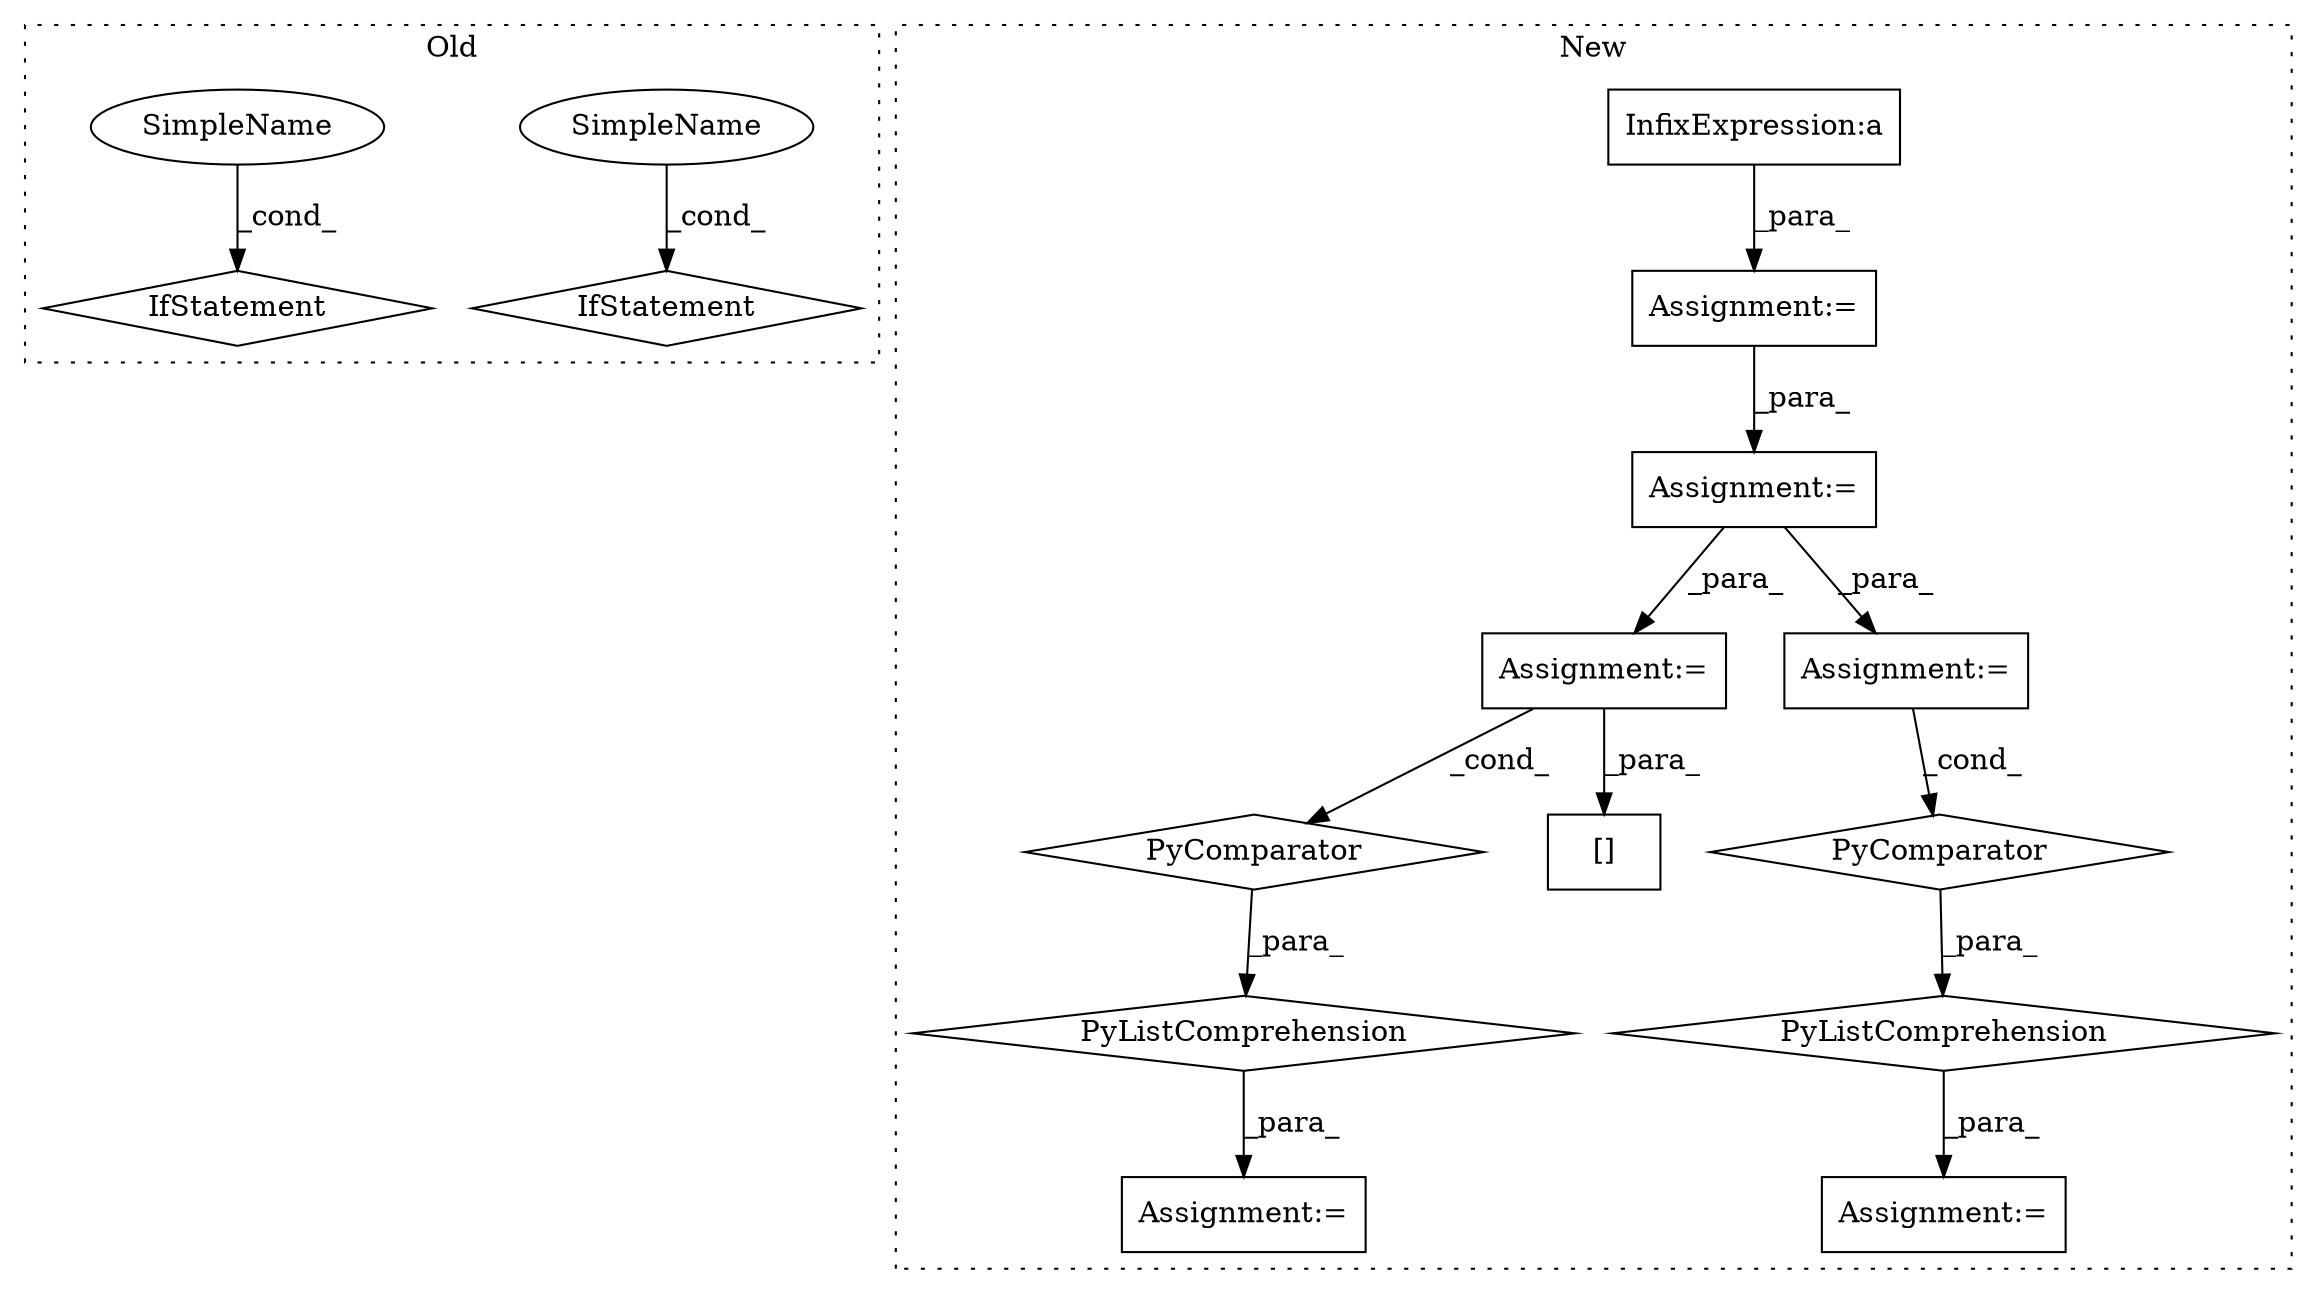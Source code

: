 digraph G {
subgraph cluster0 {
1 [label="IfStatement" a="25" s="1880" l="38" shape="diamond"];
14 [label="IfStatement" a="25" s="2217" l="38" shape="diamond"];
15 [label="SimpleName" a="42" s="1913" l="5" shape="ellipse"];
16 [label="SimpleName" a="42" s="2250" l="5" shape="ellipse"];
label = "Old";
style="dotted";
}
subgraph cluster1 {
2 [label="PyComparator" a="113" s="2268" l="39" shape="diamond"];
3 [label="Assignment:=" a="7" s="1967" l="1" shape="box"];
4 [label="PyListComprehension" a="109" s="2193" l="122" shape="diamond"];
5 [label="Assignment:=" a="7" s="2179" l="14" shape="box"];
6 [label="Assignment:=" a="7" s="2268" l="39" shape="box"];
7 [label="Assignment:=" a="7" s="2018" l="1" shape="box"];
8 [label="Assignment:=" a="7" s="2421" l="39" shape="box"];
9 [label="Assignment:=" a="7" s="2333" l="14" shape="box"];
10 [label="PyListComprehension" a="109" s="2347" l="121" shape="diamond"];
11 [label="PyComparator" a="113" s="2421" l="39" shape="diamond"];
12 [label="InfixExpression:a" a="27" s="1752" l="10" shape="box"];
13 [label="[]" a="2" s="2193,2203" l="6,1" shape="box"];
label = "New";
style="dotted";
}
2 -> 4 [label="_para_"];
3 -> 7 [label="_para_"];
4 -> 5 [label="_para_"];
6 -> 2 [label="_cond_"];
6 -> 13 [label="_para_"];
7 -> 6 [label="_para_"];
7 -> 8 [label="_para_"];
8 -> 11 [label="_cond_"];
10 -> 9 [label="_para_"];
11 -> 10 [label="_para_"];
12 -> 3 [label="_para_"];
15 -> 1 [label="_cond_"];
16 -> 14 [label="_cond_"];
}